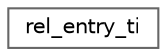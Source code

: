 digraph "Graphical Class Hierarchy"
{
 // LATEX_PDF_SIZE
  bgcolor="transparent";
  edge [fontname=Helvetica,fontsize=10,labelfontname=Helvetica,labelfontsize=10];
  node [fontname=Helvetica,fontsize=10,shape=box,height=0.2,width=0.4];
  rankdir="LR";
  Node0 [id="Node000000",label="rel_entry_ti",height=0.2,width=0.4,color="grey40", fillcolor="white", style="filled",URL="$struct_c_o_f_f_i_1_1rel__entry__ti.html",tooltip="Texas Instruments relocation entry."];
}

